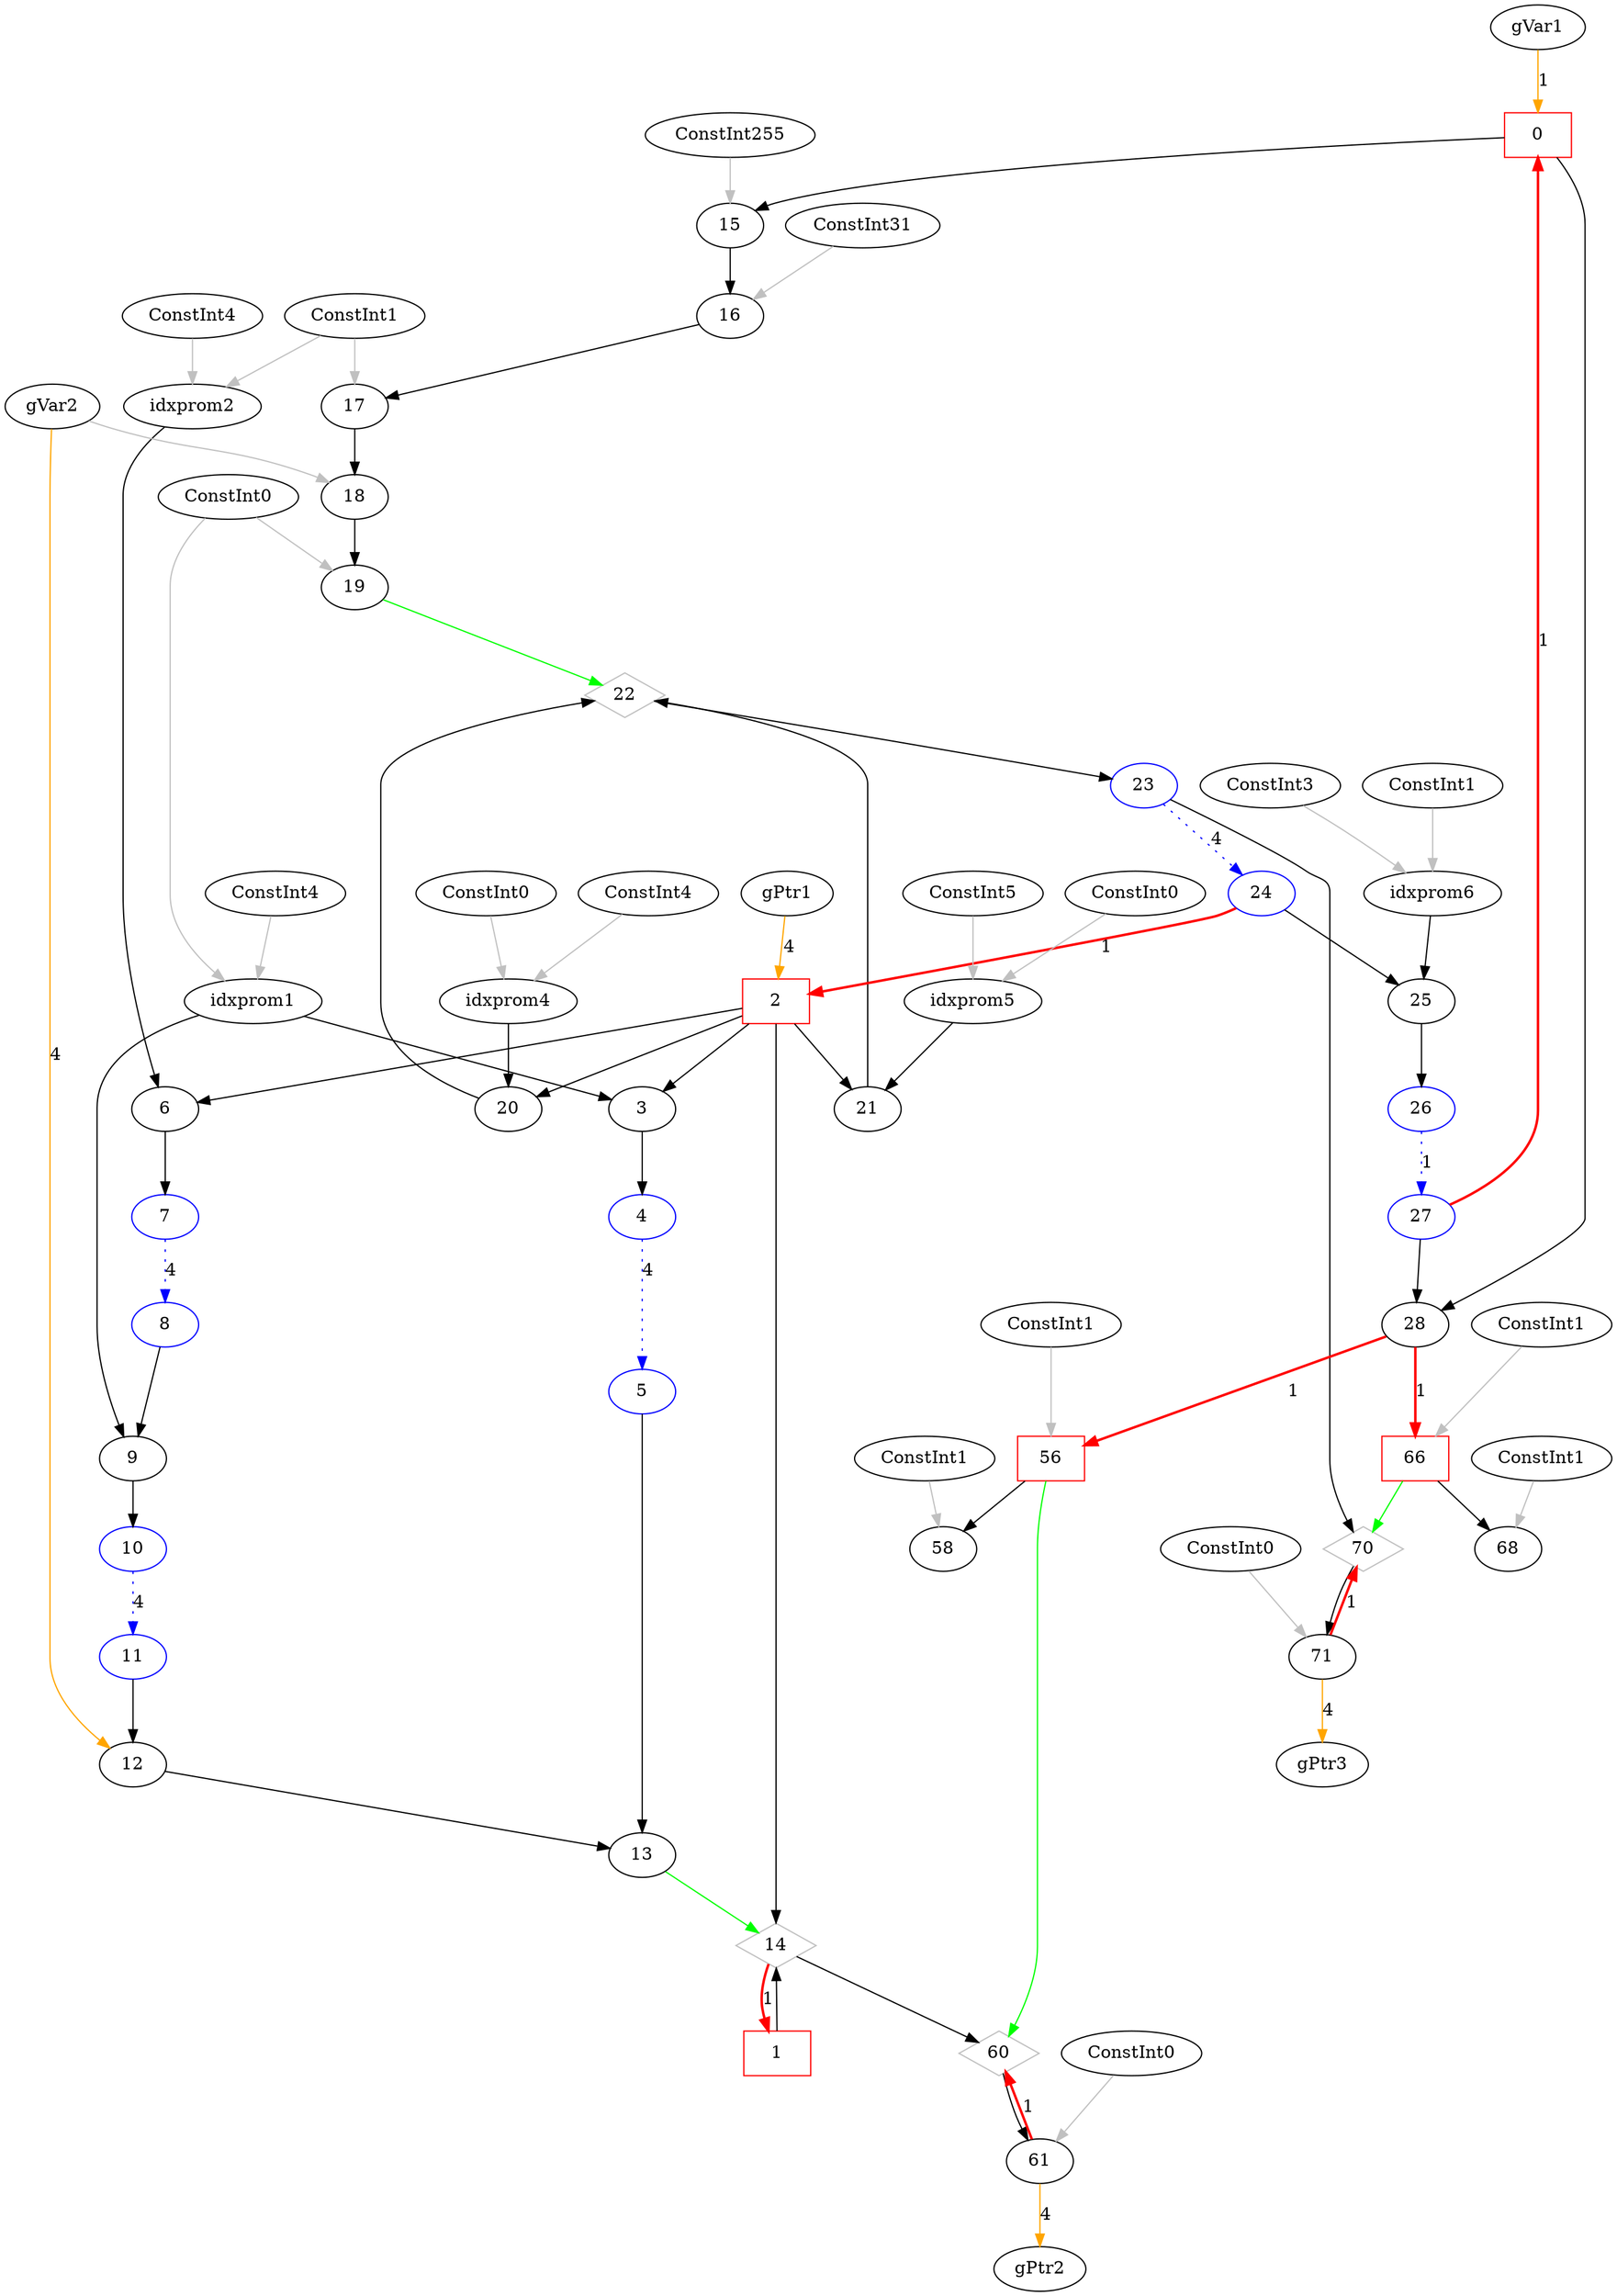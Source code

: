 digraph loop_75 { 
{
0 [shape=box, color=red, label="0"];

1 [shape=box, color=red, label="1"];

2 [shape=box, color=red, label="2"];

3 [color=black, label="3"];

4 [color=blue, label="4"];

5 [color=blue, label="5"];

6 [color=black, label="6"];

7 [color=blue, label="7"];

8 [color=blue, label="8"];

9 [color=black, label="9"];

10 [color=blue, label="10"];

11 [color=blue, label="11"];

12 [color=black, label="12"];

13 [color=black, label="13"];

14 [shape=diamond, color=gray, label="14"];

15 [color=black, label="15"];

16 [color=black, label="16"];

17 [color=black, label="17"];

18 [color=black, label="18"];

19 [color=black, label="19"];

20 [color=black, label="20"];

21 [color=black, label="21"];

22 [shape=diamond, color=gray, label="22"];

23 [color=blue, label="23"];

24 [color=blue, label="24"];

25 [color=black, label="25"];

26 [color=blue, label="26"];

27 [color=blue, label="27"];

28 [color=black, label="28"];

29 [color=black, label="gVar1"];

32 [color=black, label="gPtr1"];

35 [color=black, label="ConstInt0"];

36 [color=black, label="idxprom1"];

37 [color=black, label="ConstInt4"];

38 [color=black, label="ConstInt1"];

39 [color=black, label="idxprom2"];

40 [color=black, label="ConstInt4"];

41 [color=black, label="gVar2"];

44 [color=black, label="ConstInt255"];

45 [color=black, label="ConstInt31"];

46 [color=black, label="ConstInt4"];

47 [color=black, label="idxprom4"];

48 [color=black, label="ConstInt0"];

49 [color=black, label="ConstInt5"];

50 [color=black, label="idxprom5"];

51 [color=black, label="ConstInt0"];

52 [color=black, label="ConstInt3"];

53 [color=black, label="idxprom6"];

54 [color=black, label="ConstInt1"];

155 [color=black, label="gPtr2"];

56 [shape=box, color=red, label="56"];

57 [color=black, label="ConstInt1"];

58 [color=black, label="58"];

59 [color=black, label="ConstInt1"];

60 [shape=diamond, color=gray, label="60"];

61 [color=black, label="61"];

62 [color=black, label="ConstInt0"];

165 [color=black, label="gPtr3"];

66 [shape=box, color=red, label="66"];

67 [color=black, label="ConstInt1"];

68 [color=black, label="68"];

69 [color=black, label="ConstInt1"];

70 [shape=diamond, color=gray, label="70"];

71 [color=black, label="71"];

72 [color=black, label="ConstInt0"];
27 -> 0 [style=bold, color=red, label=1] 
29 -> 0 [color=orange, label=1] 
14 -> 1 [style=bold, color=red, label=1] 
24 -> 2 [style=bold, color=red, label=1] 
32 -> 2 [color=orange, label=4] 
2 -> 3
35 -> 36 [color=gray]
37 -> 36 [color=gray]
36 -> 3
3 -> 4
2 -> 6
38 -> 39 [color=gray]
40 -> 39 [color=gray]
39 -> 6
6 -> 7
8 -> 9
36 -> 9
9 -> 10
11 -> 12
41 -> 12 [color=orange, label=4] 
5 -> 13
12 -> 13
13 -> 14 [color=green ]
2 -> 14
1 -> 14
44 -> 15 [color=gray]
0 -> 15
45 -> 16 [color=gray]
15 -> 16
38 -> 17 [color=gray]
16 -> 17
17 -> 18
41 -> 18 [color=gray]
18 -> 19
35 -> 19 [color=gray]
2 -> 20
46 -> 47 [color=gray]
48 -> 47 [color=gray]
47 -> 20
2 -> 21
49 -> 50 [color=gray]
51 -> 50 [color=gray]
50 -> 21
19 -> 22 [color=green ]
21 -> 22
20 -> 22
22 -> 23
24 -> 25
52 -> 53 [color=gray]
54 -> 53 [color=gray]
53 -> 25
25 -> 26
0 -> 28
27 -> 28
28 -> 56 [style=bold, color=red, label=1] 
57 -> 56 [color=gray]
56 -> 58
59 -> 58 [color=gray]
14 -> 60
61 -> 60 [style=bold, color=red, label=1] 
56 -> 60 [color=green ]
60 -> 61
62 -> 61 [color=gray]
61 -> 155 [color=orange, label=4] 
28 -> 66 [style=bold, color=red, label=1] 
67 -> 66 [color=gray]
66 -> 68
69 -> 68 [color=gray]
23 -> 70
71 -> 70 [style=bold, color=red, label=1] 
66 -> 70 [color=green ]
70 -> 71
72 -> 71 [color=gray]
71 -> 165 [color=orange, label=4] 
4 -> 5 [style=dotted, color=blue, label="4"]
7 -> 8 [style=dotted, color=blue, label="4"]
10 -> 11 [style=dotted, color=blue, label="4"]
23 -> 24 [style=dotted, color=blue, label="4"]
26 -> 27 [style=dotted, color=blue, label="1"]

}

}